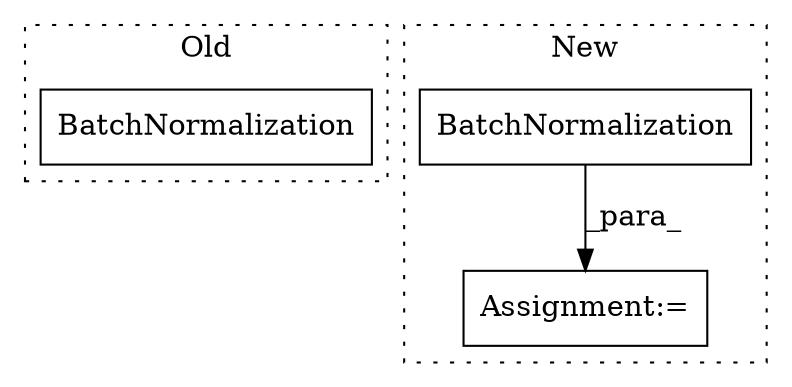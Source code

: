 digraph G {
subgraph cluster0 {
1 [label="BatchNormalization" a="32" s="527,547" l="19,1" shape="box"];
label = "Old";
style="dotted";
}
subgraph cluster1 {
2 [label="BatchNormalization" a="32" s="675,785" l="19,1" shape="box"];
3 [label="Assignment:=" a="7" s="661" l="1" shape="box"];
label = "New";
style="dotted";
}
2 -> 3 [label="_para_"];
}